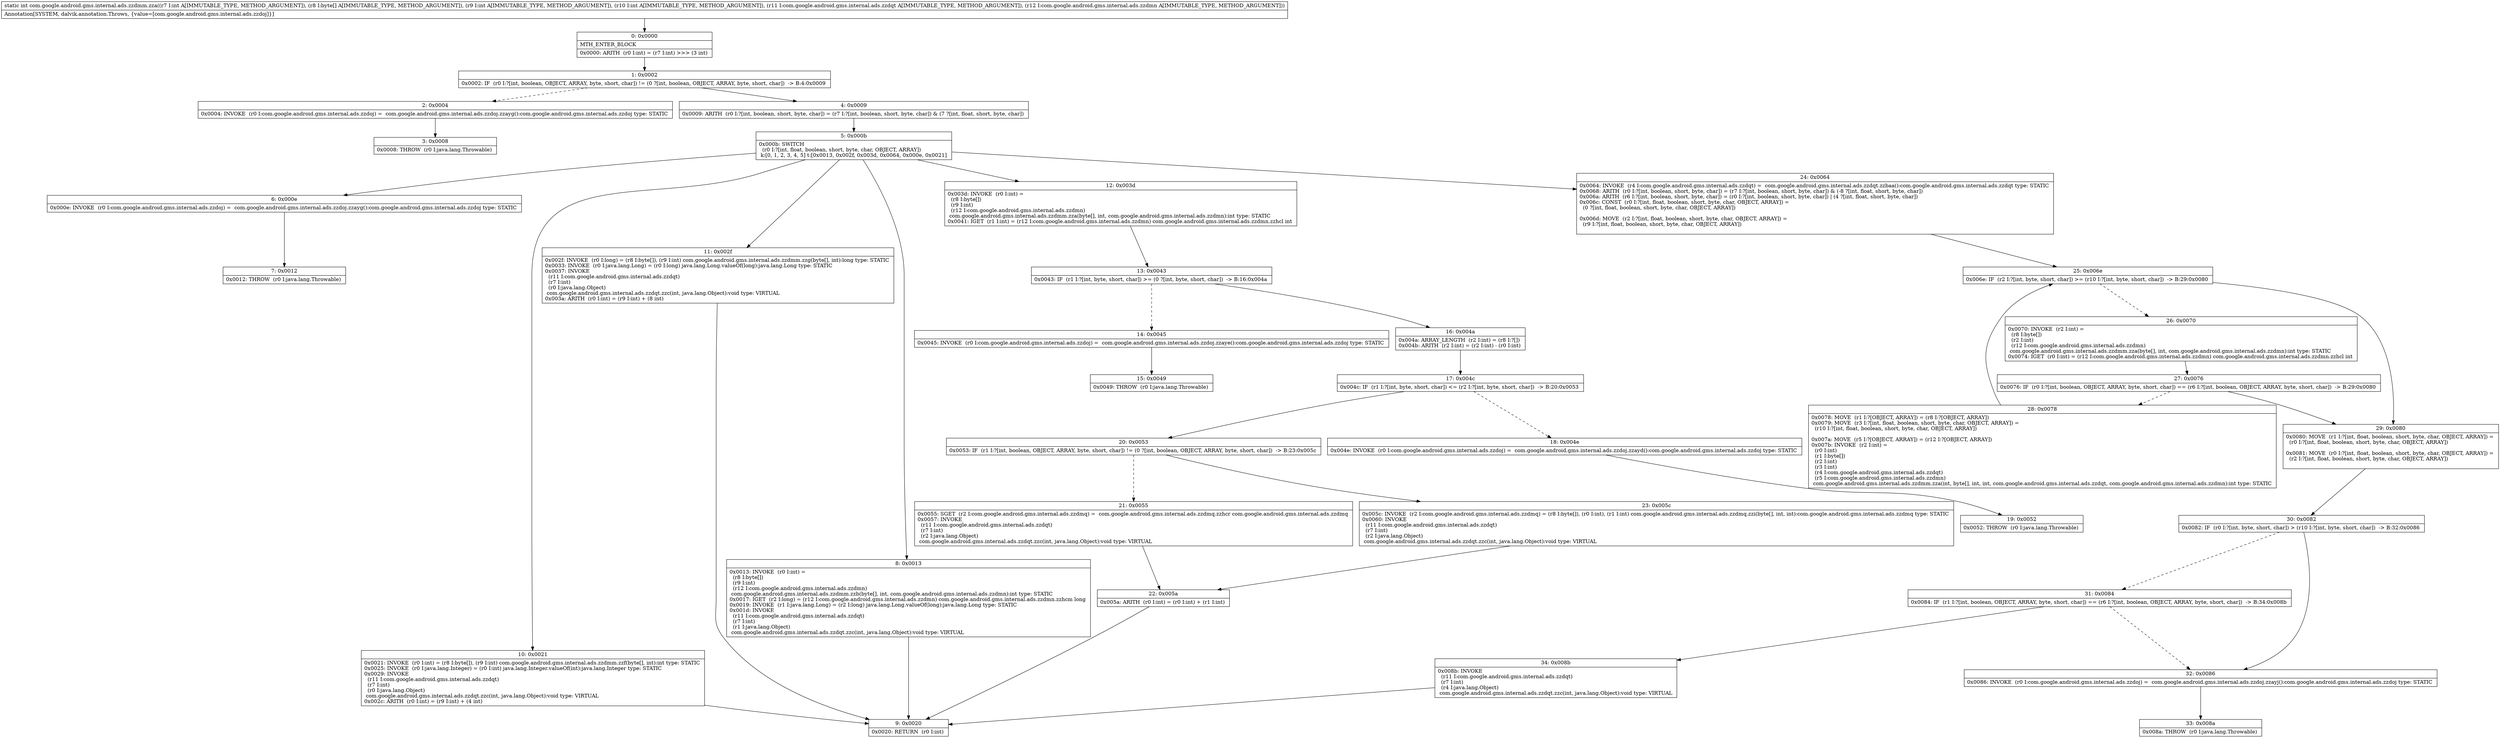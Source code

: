 digraph "CFG forcom.google.android.gms.internal.ads.zzdmm.zza(I[BIILcom\/google\/android\/gms\/internal\/ads\/zzdqt;Lcom\/google\/android\/gms\/internal\/ads\/zzdmn;)I" {
Node_0 [shape=record,label="{0\:\ 0x0000|MTH_ENTER_BLOCK\l|0x0000: ARITH  (r0 I:int) = (r7 I:int) \>\>\> (3 int) \l}"];
Node_1 [shape=record,label="{1\:\ 0x0002|0x0002: IF  (r0 I:?[int, boolean, OBJECT, ARRAY, byte, short, char]) != (0 ?[int, boolean, OBJECT, ARRAY, byte, short, char])  \-\> B:4:0x0009 \l}"];
Node_2 [shape=record,label="{2\:\ 0x0004|0x0004: INVOKE  (r0 I:com.google.android.gms.internal.ads.zzdoj) =  com.google.android.gms.internal.ads.zzdoj.zzayg():com.google.android.gms.internal.ads.zzdoj type: STATIC \l}"];
Node_3 [shape=record,label="{3\:\ 0x0008|0x0008: THROW  (r0 I:java.lang.Throwable) \l}"];
Node_4 [shape=record,label="{4\:\ 0x0009|0x0009: ARITH  (r0 I:?[int, boolean, short, byte, char]) = (r7 I:?[int, boolean, short, byte, char]) & (7 ?[int, float, short, byte, char]) \l}"];
Node_5 [shape=record,label="{5\:\ 0x000b|0x000b: SWITCH  \l  (r0 I:?[int, float, boolean, short, byte, char, OBJECT, ARRAY])\l k:[0, 1, 2, 3, 4, 5] t:[0x0013, 0x002f, 0x003d, 0x0064, 0x000e, 0x0021] \l}"];
Node_6 [shape=record,label="{6\:\ 0x000e|0x000e: INVOKE  (r0 I:com.google.android.gms.internal.ads.zzdoj) =  com.google.android.gms.internal.ads.zzdoj.zzayg():com.google.android.gms.internal.ads.zzdoj type: STATIC \l}"];
Node_7 [shape=record,label="{7\:\ 0x0012|0x0012: THROW  (r0 I:java.lang.Throwable) \l}"];
Node_8 [shape=record,label="{8\:\ 0x0013|0x0013: INVOKE  (r0 I:int) = \l  (r8 I:byte[])\l  (r9 I:int)\l  (r12 I:com.google.android.gms.internal.ads.zzdmn)\l com.google.android.gms.internal.ads.zzdmm.zzb(byte[], int, com.google.android.gms.internal.ads.zzdmn):int type: STATIC \l0x0017: IGET  (r2 I:long) = (r12 I:com.google.android.gms.internal.ads.zzdmn) com.google.android.gms.internal.ads.zzdmn.zzhcm long \l0x0019: INVOKE  (r1 I:java.lang.Long) = (r2 I:long) java.lang.Long.valueOf(long):java.lang.Long type: STATIC \l0x001d: INVOKE  \l  (r11 I:com.google.android.gms.internal.ads.zzdqt)\l  (r7 I:int)\l  (r1 I:java.lang.Object)\l com.google.android.gms.internal.ads.zzdqt.zzc(int, java.lang.Object):void type: VIRTUAL \l}"];
Node_9 [shape=record,label="{9\:\ 0x0020|0x0020: RETURN  (r0 I:int) \l}"];
Node_10 [shape=record,label="{10\:\ 0x0021|0x0021: INVOKE  (r0 I:int) = (r8 I:byte[]), (r9 I:int) com.google.android.gms.internal.ads.zzdmm.zzf(byte[], int):int type: STATIC \l0x0025: INVOKE  (r0 I:java.lang.Integer) = (r0 I:int) java.lang.Integer.valueOf(int):java.lang.Integer type: STATIC \l0x0029: INVOKE  \l  (r11 I:com.google.android.gms.internal.ads.zzdqt)\l  (r7 I:int)\l  (r0 I:java.lang.Object)\l com.google.android.gms.internal.ads.zzdqt.zzc(int, java.lang.Object):void type: VIRTUAL \l0x002c: ARITH  (r0 I:int) = (r9 I:int) + (4 int) \l}"];
Node_11 [shape=record,label="{11\:\ 0x002f|0x002f: INVOKE  (r0 I:long) = (r8 I:byte[]), (r9 I:int) com.google.android.gms.internal.ads.zzdmm.zzg(byte[], int):long type: STATIC \l0x0033: INVOKE  (r0 I:java.lang.Long) = (r0 I:long) java.lang.Long.valueOf(long):java.lang.Long type: STATIC \l0x0037: INVOKE  \l  (r11 I:com.google.android.gms.internal.ads.zzdqt)\l  (r7 I:int)\l  (r0 I:java.lang.Object)\l com.google.android.gms.internal.ads.zzdqt.zzc(int, java.lang.Object):void type: VIRTUAL \l0x003a: ARITH  (r0 I:int) = (r9 I:int) + (8 int) \l}"];
Node_12 [shape=record,label="{12\:\ 0x003d|0x003d: INVOKE  (r0 I:int) = \l  (r8 I:byte[])\l  (r9 I:int)\l  (r12 I:com.google.android.gms.internal.ads.zzdmn)\l com.google.android.gms.internal.ads.zzdmm.zza(byte[], int, com.google.android.gms.internal.ads.zzdmn):int type: STATIC \l0x0041: IGET  (r1 I:int) = (r12 I:com.google.android.gms.internal.ads.zzdmn) com.google.android.gms.internal.ads.zzdmn.zzhcl int \l}"];
Node_13 [shape=record,label="{13\:\ 0x0043|0x0043: IF  (r1 I:?[int, byte, short, char]) \>= (0 ?[int, byte, short, char])  \-\> B:16:0x004a \l}"];
Node_14 [shape=record,label="{14\:\ 0x0045|0x0045: INVOKE  (r0 I:com.google.android.gms.internal.ads.zzdoj) =  com.google.android.gms.internal.ads.zzdoj.zzaye():com.google.android.gms.internal.ads.zzdoj type: STATIC \l}"];
Node_15 [shape=record,label="{15\:\ 0x0049|0x0049: THROW  (r0 I:java.lang.Throwable) \l}"];
Node_16 [shape=record,label="{16\:\ 0x004a|0x004a: ARRAY_LENGTH  (r2 I:int) = (r8 I:?[]) \l0x004b: ARITH  (r2 I:int) = (r2 I:int) \- (r0 I:int) \l}"];
Node_17 [shape=record,label="{17\:\ 0x004c|0x004c: IF  (r1 I:?[int, byte, short, char]) \<= (r2 I:?[int, byte, short, char])  \-\> B:20:0x0053 \l}"];
Node_18 [shape=record,label="{18\:\ 0x004e|0x004e: INVOKE  (r0 I:com.google.android.gms.internal.ads.zzdoj) =  com.google.android.gms.internal.ads.zzdoj.zzayd():com.google.android.gms.internal.ads.zzdoj type: STATIC \l}"];
Node_19 [shape=record,label="{19\:\ 0x0052|0x0052: THROW  (r0 I:java.lang.Throwable) \l}"];
Node_20 [shape=record,label="{20\:\ 0x0053|0x0053: IF  (r1 I:?[int, boolean, OBJECT, ARRAY, byte, short, char]) != (0 ?[int, boolean, OBJECT, ARRAY, byte, short, char])  \-\> B:23:0x005c \l}"];
Node_21 [shape=record,label="{21\:\ 0x0055|0x0055: SGET  (r2 I:com.google.android.gms.internal.ads.zzdmq) =  com.google.android.gms.internal.ads.zzdmq.zzhcr com.google.android.gms.internal.ads.zzdmq \l0x0057: INVOKE  \l  (r11 I:com.google.android.gms.internal.ads.zzdqt)\l  (r7 I:int)\l  (r2 I:java.lang.Object)\l com.google.android.gms.internal.ads.zzdqt.zzc(int, java.lang.Object):void type: VIRTUAL \l}"];
Node_22 [shape=record,label="{22\:\ 0x005a|0x005a: ARITH  (r0 I:int) = (r0 I:int) + (r1 I:int) \l}"];
Node_23 [shape=record,label="{23\:\ 0x005c|0x005c: INVOKE  (r2 I:com.google.android.gms.internal.ads.zzdmq) = (r8 I:byte[]), (r0 I:int), (r1 I:int) com.google.android.gms.internal.ads.zzdmq.zzi(byte[], int, int):com.google.android.gms.internal.ads.zzdmq type: STATIC \l0x0060: INVOKE  \l  (r11 I:com.google.android.gms.internal.ads.zzdqt)\l  (r7 I:int)\l  (r2 I:java.lang.Object)\l com.google.android.gms.internal.ads.zzdqt.zzc(int, java.lang.Object):void type: VIRTUAL \l}"];
Node_24 [shape=record,label="{24\:\ 0x0064|0x0064: INVOKE  (r4 I:com.google.android.gms.internal.ads.zzdqt) =  com.google.android.gms.internal.ads.zzdqt.zzbaa():com.google.android.gms.internal.ads.zzdqt type: STATIC \l0x0068: ARITH  (r0 I:?[int, boolean, short, byte, char]) = (r7 I:?[int, boolean, short, byte, char]) & (\-8 ?[int, float, short, byte, char]) \l0x006a: ARITH  (r6 I:?[int, boolean, short, byte, char]) = (r0 I:?[int, boolean, short, byte, char]) \| (4 ?[int, float, short, byte, char]) \l0x006c: CONST  (r0 I:?[int, float, boolean, short, byte, char, OBJECT, ARRAY]) = \l  (0 ?[int, float, boolean, short, byte, char, OBJECT, ARRAY])\l \l0x006d: MOVE  (r2 I:?[int, float, boolean, short, byte, char, OBJECT, ARRAY]) = \l  (r9 I:?[int, float, boolean, short, byte, char, OBJECT, ARRAY])\l \l}"];
Node_25 [shape=record,label="{25\:\ 0x006e|0x006e: IF  (r2 I:?[int, byte, short, char]) \>= (r10 I:?[int, byte, short, char])  \-\> B:29:0x0080 \l}"];
Node_26 [shape=record,label="{26\:\ 0x0070|0x0070: INVOKE  (r2 I:int) = \l  (r8 I:byte[])\l  (r2 I:int)\l  (r12 I:com.google.android.gms.internal.ads.zzdmn)\l com.google.android.gms.internal.ads.zzdmm.zza(byte[], int, com.google.android.gms.internal.ads.zzdmn):int type: STATIC \l0x0074: IGET  (r0 I:int) = (r12 I:com.google.android.gms.internal.ads.zzdmn) com.google.android.gms.internal.ads.zzdmn.zzhcl int \l}"];
Node_27 [shape=record,label="{27\:\ 0x0076|0x0076: IF  (r0 I:?[int, boolean, OBJECT, ARRAY, byte, short, char]) == (r6 I:?[int, boolean, OBJECT, ARRAY, byte, short, char])  \-\> B:29:0x0080 \l}"];
Node_28 [shape=record,label="{28\:\ 0x0078|0x0078: MOVE  (r1 I:?[OBJECT, ARRAY]) = (r8 I:?[OBJECT, ARRAY]) \l0x0079: MOVE  (r3 I:?[int, float, boolean, short, byte, char, OBJECT, ARRAY]) = \l  (r10 I:?[int, float, boolean, short, byte, char, OBJECT, ARRAY])\l \l0x007a: MOVE  (r5 I:?[OBJECT, ARRAY]) = (r12 I:?[OBJECT, ARRAY]) \l0x007b: INVOKE  (r2 I:int) = \l  (r0 I:int)\l  (r1 I:byte[])\l  (r2 I:int)\l  (r3 I:int)\l  (r4 I:com.google.android.gms.internal.ads.zzdqt)\l  (r5 I:com.google.android.gms.internal.ads.zzdmn)\l com.google.android.gms.internal.ads.zzdmm.zza(int, byte[], int, int, com.google.android.gms.internal.ads.zzdqt, com.google.android.gms.internal.ads.zzdmn):int type: STATIC \l}"];
Node_29 [shape=record,label="{29\:\ 0x0080|0x0080: MOVE  (r1 I:?[int, float, boolean, short, byte, char, OBJECT, ARRAY]) = \l  (r0 I:?[int, float, boolean, short, byte, char, OBJECT, ARRAY])\l \l0x0081: MOVE  (r0 I:?[int, float, boolean, short, byte, char, OBJECT, ARRAY]) = \l  (r2 I:?[int, float, boolean, short, byte, char, OBJECT, ARRAY])\l \l}"];
Node_30 [shape=record,label="{30\:\ 0x0082|0x0082: IF  (r0 I:?[int, byte, short, char]) \> (r10 I:?[int, byte, short, char])  \-\> B:32:0x0086 \l}"];
Node_31 [shape=record,label="{31\:\ 0x0084|0x0084: IF  (r1 I:?[int, boolean, OBJECT, ARRAY, byte, short, char]) == (r6 I:?[int, boolean, OBJECT, ARRAY, byte, short, char])  \-\> B:34:0x008b \l}"];
Node_32 [shape=record,label="{32\:\ 0x0086|0x0086: INVOKE  (r0 I:com.google.android.gms.internal.ads.zzdoj) =  com.google.android.gms.internal.ads.zzdoj.zzayj():com.google.android.gms.internal.ads.zzdoj type: STATIC \l}"];
Node_33 [shape=record,label="{33\:\ 0x008a|0x008a: THROW  (r0 I:java.lang.Throwable) \l}"];
Node_34 [shape=record,label="{34\:\ 0x008b|0x008b: INVOKE  \l  (r11 I:com.google.android.gms.internal.ads.zzdqt)\l  (r7 I:int)\l  (r4 I:java.lang.Object)\l com.google.android.gms.internal.ads.zzdqt.zzc(int, java.lang.Object):void type: VIRTUAL \l}"];
MethodNode[shape=record,label="{static int com.google.android.gms.internal.ads.zzdmm.zza((r7 I:int A[IMMUTABLE_TYPE, METHOD_ARGUMENT]), (r8 I:byte[] A[IMMUTABLE_TYPE, METHOD_ARGUMENT]), (r9 I:int A[IMMUTABLE_TYPE, METHOD_ARGUMENT]), (r10 I:int A[IMMUTABLE_TYPE, METHOD_ARGUMENT]), (r11 I:com.google.android.gms.internal.ads.zzdqt A[IMMUTABLE_TYPE, METHOD_ARGUMENT]), (r12 I:com.google.android.gms.internal.ads.zzdmn A[IMMUTABLE_TYPE, METHOD_ARGUMENT]))  | Annotation[SYSTEM, dalvik.annotation.Throws, \{value=[com.google.android.gms.internal.ads.zzdoj]\}]\l}"];
MethodNode -> Node_0;
Node_0 -> Node_1;
Node_1 -> Node_2[style=dashed];
Node_1 -> Node_4;
Node_2 -> Node_3;
Node_4 -> Node_5;
Node_5 -> Node_6;
Node_5 -> Node_8;
Node_5 -> Node_10;
Node_5 -> Node_11;
Node_5 -> Node_12;
Node_5 -> Node_24;
Node_6 -> Node_7;
Node_8 -> Node_9;
Node_10 -> Node_9;
Node_11 -> Node_9;
Node_12 -> Node_13;
Node_13 -> Node_14[style=dashed];
Node_13 -> Node_16;
Node_14 -> Node_15;
Node_16 -> Node_17;
Node_17 -> Node_18[style=dashed];
Node_17 -> Node_20;
Node_18 -> Node_19;
Node_20 -> Node_21[style=dashed];
Node_20 -> Node_23;
Node_21 -> Node_22;
Node_22 -> Node_9;
Node_23 -> Node_22;
Node_24 -> Node_25;
Node_25 -> Node_26[style=dashed];
Node_25 -> Node_29;
Node_26 -> Node_27;
Node_27 -> Node_28[style=dashed];
Node_27 -> Node_29;
Node_28 -> Node_25;
Node_29 -> Node_30;
Node_30 -> Node_31[style=dashed];
Node_30 -> Node_32;
Node_31 -> Node_32[style=dashed];
Node_31 -> Node_34;
Node_32 -> Node_33;
Node_34 -> Node_9;
}

